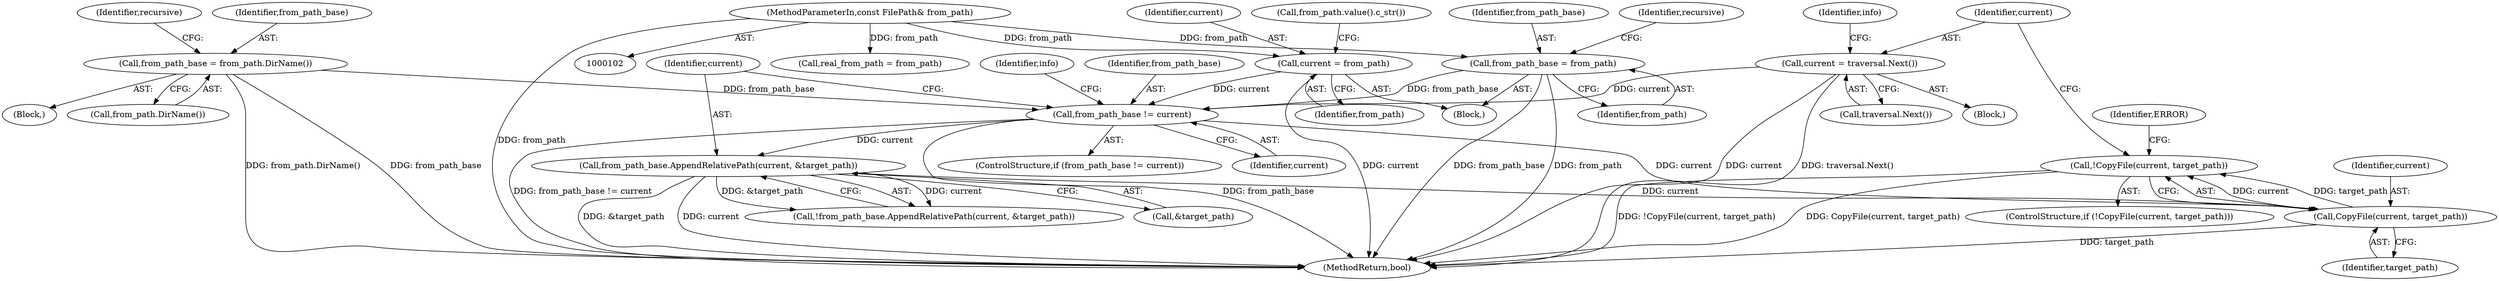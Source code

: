 digraph "0_Chrome_23803a58e481e464a787e4b2c461af9e62f03905@API" {
"1000329" [label="(Call,!CopyFile(current, target_path))"];
"1000330" [label="(Call,CopyFile(current, target_path))"];
"1000266" [label="(Call,from_path_base != current)"];
"1000246" [label="(Call,from_path_base = from_path.DirName())"];
"1000228" [label="(Call,from_path_base = from_path)"];
"1000103" [label="(MethodParameterIn,const FilePath& from_path)"];
"1000200" [label="(Call,current = from_path)"];
"1000351" [label="(Call,current = traversal.Next())"];
"1000272" [label="(Call,from_path_base.AppendRelativePath(current, &target_path))"];
"1000103" [label="(MethodParameterIn,const FilePath& from_path)"];
"1000331" [label="(Identifier,current)"];
"1000352" [label="(Identifier,current)"];
"1000230" [label="(Identifier,from_path)"];
"1000267" [label="(Identifier,from_path_base)"];
"1000329" [label="(Call,!CopyFile(current, target_path))"];
"1000272" [label="(Call,from_path_base.AppendRelativePath(current, &target_path))"];
"1000336" [label="(Identifier,ERROR)"];
"1000263" [label="(Block,)"];
"1000245" [label="(Block,)"];
"1000233" [label="(Identifier,recursive)"];
"1000201" [label="(Identifier,current)"];
"1000328" [label="(ControlStructure,if (!CopyFile(current, target_path)))"];
"1000202" [label="(Identifier,from_path)"];
"1000268" [label="(Identifier,current)"];
"1000332" [label="(Identifier,target_path)"];
"1000246" [label="(Call,from_path_base = from_path.DirName())"];
"1000206" [label="(Call,from_path.value().c_str())"];
"1000200" [label="(Call,current = from_path)"];
"1000265" [label="(ControlStructure,if (from_path_base != current))"];
"1000228" [label="(Call,from_path_base = from_path)"];
"1000351" [label="(Call,current = traversal.Next())"];
"1000251" [label="(Identifier,recursive)"];
"1000359" [label="(MethodReturn,bool)"];
"1000356" [label="(Identifier,info)"];
"1000273" [label="(Identifier,current)"];
"1000248" [label="(Call,from_path.DirName())"];
"1000266" [label="(Call,from_path_base != current)"];
"1000229" [label="(Identifier,from_path_base)"];
"1000330" [label="(Call,CopyFile(current, target_path))"];
"1000285" [label="(Identifier,info)"];
"1000247" [label="(Identifier,from_path_base)"];
"1000106" [label="(Block,)"];
"1000353" [label="(Call,traversal.Next())"];
"1000271" [label="(Call,!from_path_base.AppendRelativePath(current, &target_path))"];
"1000159" [label="(Call,real_from_path = from_path)"];
"1000274" [label="(Call,&target_path)"];
"1000329" -> "1000328"  [label="AST: "];
"1000329" -> "1000330"  [label="CFG: "];
"1000330" -> "1000329"  [label="AST: "];
"1000336" -> "1000329"  [label="CFG: "];
"1000352" -> "1000329"  [label="CFG: "];
"1000329" -> "1000359"  [label="DDG: !CopyFile(current, target_path)"];
"1000329" -> "1000359"  [label="DDG: CopyFile(current, target_path)"];
"1000330" -> "1000329"  [label="DDG: current"];
"1000330" -> "1000329"  [label="DDG: target_path"];
"1000330" -> "1000332"  [label="CFG: "];
"1000331" -> "1000330"  [label="AST: "];
"1000332" -> "1000330"  [label="AST: "];
"1000330" -> "1000359"  [label="DDG: target_path"];
"1000266" -> "1000330"  [label="DDG: current"];
"1000272" -> "1000330"  [label="DDG: current"];
"1000266" -> "1000265"  [label="AST: "];
"1000266" -> "1000268"  [label="CFG: "];
"1000267" -> "1000266"  [label="AST: "];
"1000268" -> "1000266"  [label="AST: "];
"1000273" -> "1000266"  [label="CFG: "];
"1000285" -> "1000266"  [label="CFG: "];
"1000266" -> "1000359"  [label="DDG: from_path_base"];
"1000266" -> "1000359"  [label="DDG: from_path_base != current"];
"1000246" -> "1000266"  [label="DDG: from_path_base"];
"1000228" -> "1000266"  [label="DDG: from_path_base"];
"1000200" -> "1000266"  [label="DDG: current"];
"1000351" -> "1000266"  [label="DDG: current"];
"1000266" -> "1000272"  [label="DDG: current"];
"1000246" -> "1000245"  [label="AST: "];
"1000246" -> "1000248"  [label="CFG: "];
"1000247" -> "1000246"  [label="AST: "];
"1000248" -> "1000246"  [label="AST: "];
"1000251" -> "1000246"  [label="CFG: "];
"1000246" -> "1000359"  [label="DDG: from_path.DirName()"];
"1000246" -> "1000359"  [label="DDG: from_path_base"];
"1000228" -> "1000106"  [label="AST: "];
"1000228" -> "1000230"  [label="CFG: "];
"1000229" -> "1000228"  [label="AST: "];
"1000230" -> "1000228"  [label="AST: "];
"1000233" -> "1000228"  [label="CFG: "];
"1000228" -> "1000359"  [label="DDG: from_path_base"];
"1000228" -> "1000359"  [label="DDG: from_path"];
"1000103" -> "1000228"  [label="DDG: from_path"];
"1000103" -> "1000102"  [label="AST: "];
"1000103" -> "1000359"  [label="DDG: from_path"];
"1000103" -> "1000159"  [label="DDG: from_path"];
"1000103" -> "1000200"  [label="DDG: from_path"];
"1000200" -> "1000106"  [label="AST: "];
"1000200" -> "1000202"  [label="CFG: "];
"1000201" -> "1000200"  [label="AST: "];
"1000202" -> "1000200"  [label="AST: "];
"1000206" -> "1000200"  [label="CFG: "];
"1000200" -> "1000359"  [label="DDG: current"];
"1000351" -> "1000263"  [label="AST: "];
"1000351" -> "1000353"  [label="CFG: "];
"1000352" -> "1000351"  [label="AST: "];
"1000353" -> "1000351"  [label="AST: "];
"1000356" -> "1000351"  [label="CFG: "];
"1000351" -> "1000359"  [label="DDG: traversal.Next()"];
"1000351" -> "1000359"  [label="DDG: current"];
"1000272" -> "1000271"  [label="AST: "];
"1000272" -> "1000274"  [label="CFG: "];
"1000273" -> "1000272"  [label="AST: "];
"1000274" -> "1000272"  [label="AST: "];
"1000271" -> "1000272"  [label="CFG: "];
"1000272" -> "1000359"  [label="DDG: &target_path"];
"1000272" -> "1000359"  [label="DDG: current"];
"1000272" -> "1000271"  [label="DDG: current"];
"1000272" -> "1000271"  [label="DDG: &target_path"];
}
